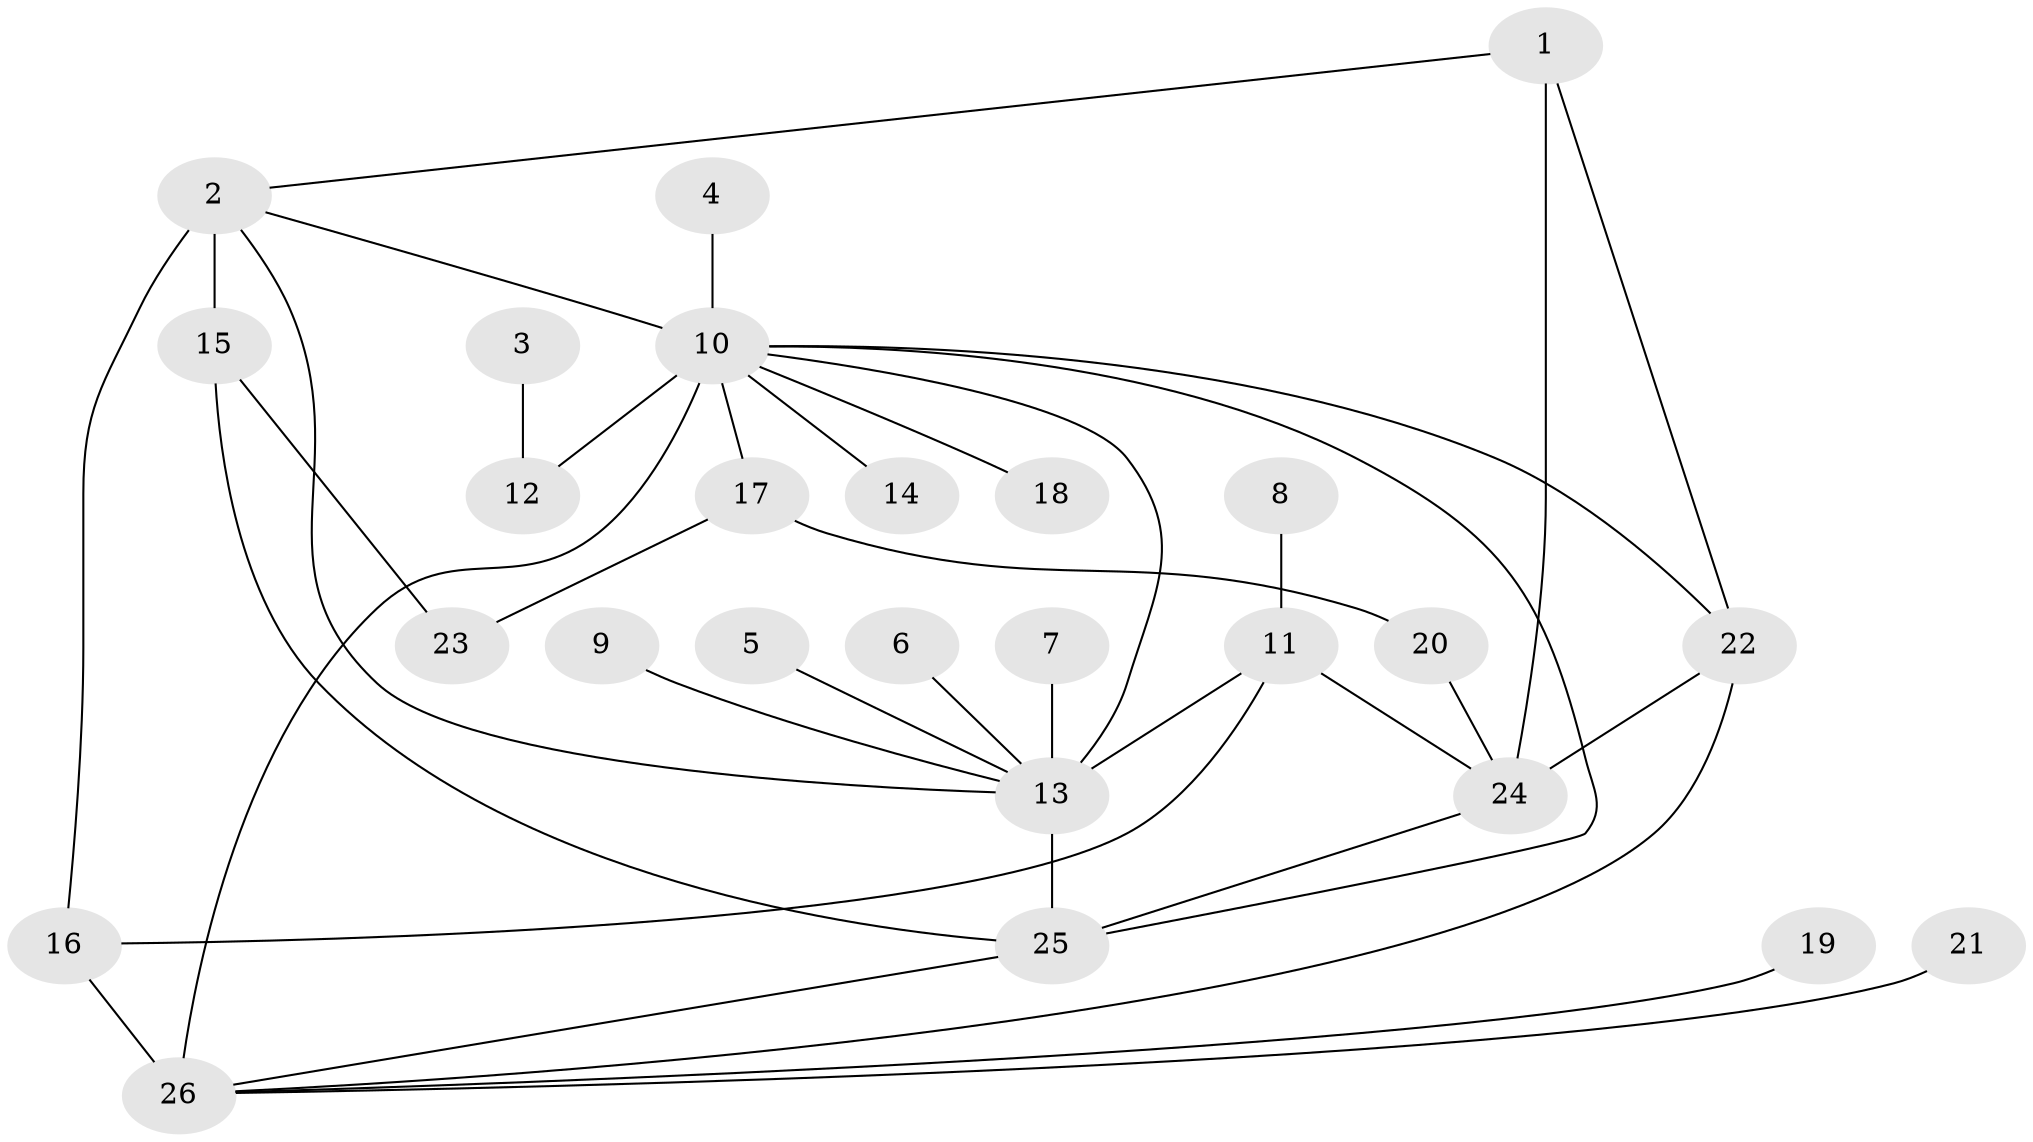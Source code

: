 // original degree distribution, {8: 0.03571428571428571, 4: 0.09523809523809523, 5: 0.03571428571428571, 10: 0.023809523809523808, 9: 0.023809523809523808, 6: 0.03571428571428571, 7: 0.011904761904761904, 3: 0.05952380952380952, 2: 0.19047619047619047, 1: 0.4880952380952381}
// Generated by graph-tools (version 1.1) at 2025/37/03/04/25 23:37:38]
// undirected, 26 vertices, 38 edges
graph export_dot {
  node [color=gray90,style=filled];
  1;
  2;
  3;
  4;
  5;
  6;
  7;
  8;
  9;
  10;
  11;
  12;
  13;
  14;
  15;
  16;
  17;
  18;
  19;
  20;
  21;
  22;
  23;
  24;
  25;
  26;
  1 -- 2 [weight=1.0];
  1 -- 22 [weight=1.0];
  1 -- 24 [weight=2.0];
  2 -- 10 [weight=1.0];
  2 -- 13 [weight=1.0];
  2 -- 15 [weight=3.0];
  2 -- 16 [weight=1.0];
  3 -- 12 [weight=1.0];
  4 -- 10 [weight=1.0];
  5 -- 13 [weight=1.0];
  6 -- 13 [weight=1.0];
  7 -- 13 [weight=1.0];
  8 -- 11 [weight=1.0];
  9 -- 13 [weight=1.0];
  10 -- 12 [weight=3.0];
  10 -- 13 [weight=1.0];
  10 -- 14 [weight=1.0];
  10 -- 17 [weight=1.0];
  10 -- 18 [weight=1.0];
  10 -- 22 [weight=1.0];
  10 -- 25 [weight=1.0];
  10 -- 26 [weight=2.0];
  11 -- 13 [weight=3.0];
  11 -- 16 [weight=1.0];
  11 -- 24 [weight=1.0];
  13 -- 25 [weight=1.0];
  15 -- 23 [weight=1.0];
  15 -- 25 [weight=1.0];
  16 -- 26 [weight=3.0];
  17 -- 20 [weight=1.0];
  17 -- 23 [weight=1.0];
  19 -- 26 [weight=1.0];
  20 -- 24 [weight=1.0];
  21 -- 26 [weight=1.0];
  22 -- 24 [weight=2.0];
  22 -- 26 [weight=1.0];
  24 -- 25 [weight=1.0];
  25 -- 26 [weight=1.0];
}
